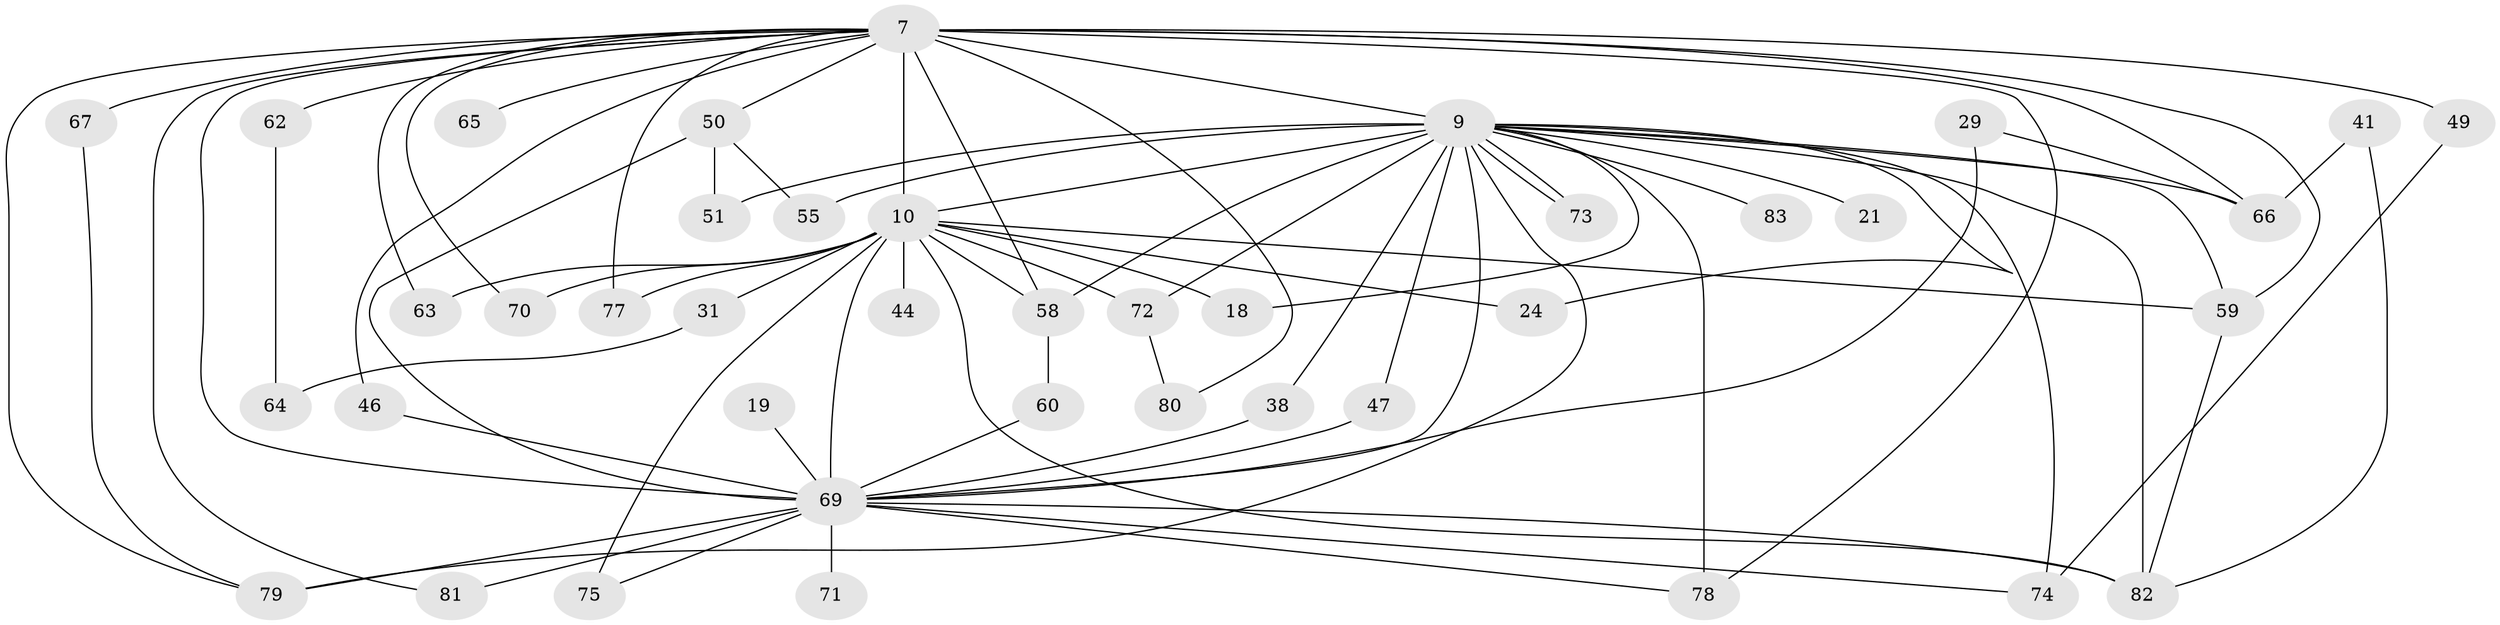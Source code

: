 // original degree distribution, {22: 0.024096385542168676, 17: 0.012048192771084338, 19: 0.012048192771084338, 16: 0.024096385542168676, 12: 0.012048192771084338, 26: 0.012048192771084338, 18: 0.012048192771084338, 21: 0.012048192771084338, 4: 0.1566265060240964, 6: 0.012048192771084338, 5: 0.012048192771084338, 2: 0.5301204819277109, 3: 0.1686746987951807}
// Generated by graph-tools (version 1.1) at 2025/46/03/09/25 04:46:15]
// undirected, 41 vertices, 78 edges
graph export_dot {
graph [start="1"]
  node [color=gray90,style=filled];
  7 [super="+6"];
  9 [super="+1+8"];
  10 [super="+4+5"];
  18;
  19;
  21;
  24;
  29;
  31;
  38;
  41;
  44;
  46;
  47;
  49;
  50 [super="+26"];
  51;
  55;
  58 [super="+52+54"];
  59 [super="+57"];
  60;
  62 [super="+11"];
  63;
  64;
  65;
  66 [super="+14+30"];
  67 [super="+17"];
  69 [super="+35+3"];
  70;
  71;
  72 [super="+39"];
  73;
  74 [super="+20"];
  75;
  77 [super="+76"];
  78 [super="+33+48"];
  79 [super="+53+61"];
  80;
  81;
  82 [super="+40+68+32"];
  83 [super="+56"];
  7 -- 9 [weight=6];
  7 -- 10 [weight=6];
  7 -- 49 [weight=2];
  7 -- 65 [weight=2];
  7 -- 70;
  7 -- 81;
  7 -- 67 [weight=2];
  7 -- 80;
  7 -- 46;
  7 -- 58 [weight=4];
  7 -- 62 [weight=3];
  7 -- 63;
  7 -- 77;
  7 -- 50;
  7 -- 69 [weight=5];
  7 -- 66 [weight=2];
  7 -- 78 [weight=2];
  7 -- 79 [weight=2];
  7 -- 59;
  9 -- 10 [weight=9];
  9 -- 24;
  9 -- 51;
  9 -- 55;
  9 -- 73;
  9 -- 73;
  9 -- 18;
  9 -- 82 [weight=4];
  9 -- 21 [weight=2];
  9 -- 47;
  9 -- 59;
  9 -- 72;
  9 -- 38;
  9 -- 83 [weight=2];
  9 -- 74;
  9 -- 69 [weight=6];
  9 -- 66 [weight=3];
  9 -- 78 [weight=3];
  9 -- 58 [weight=4];
  9 -- 79 [weight=2];
  10 -- 31 [weight=2];
  10 -- 44 [weight=2];
  10 -- 69 [weight=7];
  10 -- 70;
  10 -- 77 [weight=2];
  10 -- 18;
  10 -- 24;
  10 -- 72 [weight=2];
  10 -- 75;
  10 -- 63;
  10 -- 82;
  10 -- 58;
  10 -- 59;
  19 -- 69 [weight=2];
  29 -- 69;
  29 -- 66;
  31 -- 64;
  38 -- 69;
  41 -- 66;
  41 -- 82;
  46 -- 69;
  47 -- 69;
  49 -- 74;
  50 -- 55;
  50 -- 51;
  50 -- 69 [weight=2];
  58 -- 60;
  59 -- 82;
  60 -- 69;
  62 -- 64;
  67 -- 79;
  69 -- 71 [weight=2];
  69 -- 75;
  69 -- 74;
  69 -- 81;
  69 -- 82;
  69 -- 78;
  69 -- 79;
  72 -- 80;
}
